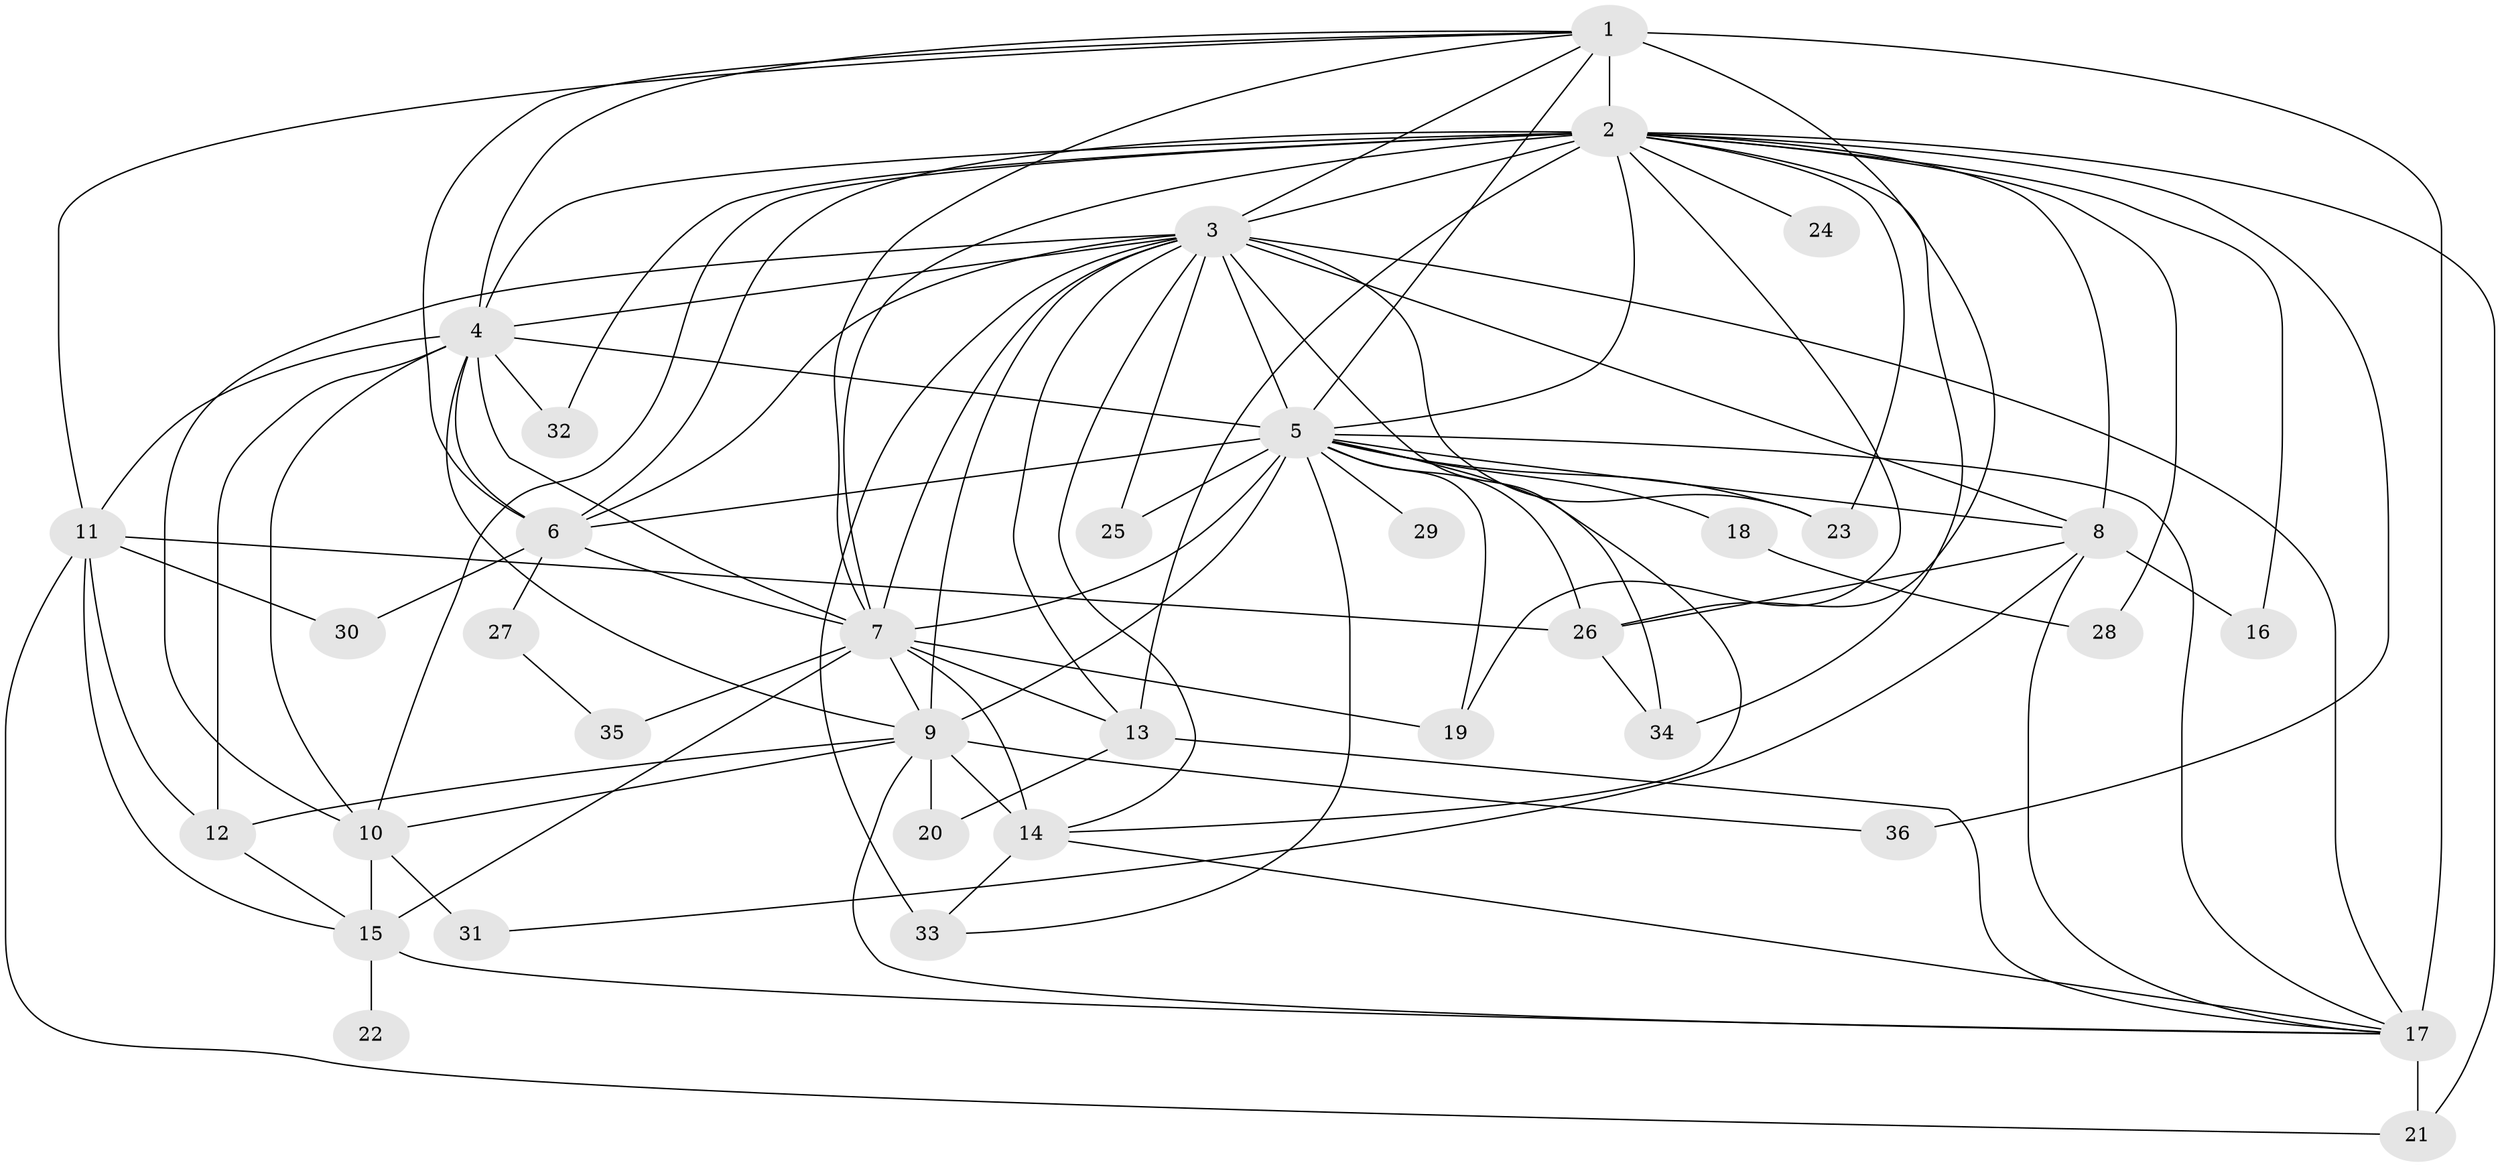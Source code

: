 // original degree distribution, {22: 0.011627906976744186, 16: 0.023255813953488372, 18: 0.023255813953488372, 21: 0.011627906976744186, 20: 0.011627906976744186, 25: 0.011627906976744186, 15: 0.011627906976744186, 13: 0.011627906976744186, 4: 0.046511627906976744, 6: 0.023255813953488372, 7: 0.011627906976744186, 3: 0.20930232558139536, 8: 0.011627906976744186, 2: 0.5465116279069767, 5: 0.023255813953488372, 9: 0.011627906976744186}
// Generated by graph-tools (version 1.1) at 2025/49/03/04/25 22:49:33]
// undirected, 36 vertices, 98 edges
graph export_dot {
  node [color=gray90,style=filled];
  1;
  2;
  3;
  4;
  5;
  6;
  7;
  8;
  9;
  10;
  11;
  12;
  13;
  14;
  15;
  16;
  17;
  18;
  19;
  20;
  21;
  22;
  23;
  24;
  25;
  26;
  27;
  28;
  29;
  30;
  31;
  32;
  33;
  34;
  35;
  36;
  1 -- 2 [weight=2.0];
  1 -- 3 [weight=2.0];
  1 -- 4 [weight=3.0];
  1 -- 5 [weight=1.0];
  1 -- 6 [weight=1.0];
  1 -- 7 [weight=1.0];
  1 -- 11 [weight=2.0];
  1 -- 17 [weight=9.0];
  1 -- 26 [weight=1.0];
  2 -- 3 [weight=4.0];
  2 -- 4 [weight=4.0];
  2 -- 5 [weight=2.0];
  2 -- 6 [weight=2.0];
  2 -- 7 [weight=2.0];
  2 -- 8 [weight=2.0];
  2 -- 10 [weight=1.0];
  2 -- 13 [weight=2.0];
  2 -- 16 [weight=1.0];
  2 -- 19 [weight=1.0];
  2 -- 21 [weight=1.0];
  2 -- 23 [weight=1.0];
  2 -- 24 [weight=3.0];
  2 -- 28 [weight=1.0];
  2 -- 32 [weight=1.0];
  2 -- 34 [weight=1.0];
  2 -- 36 [weight=1.0];
  3 -- 4 [weight=4.0];
  3 -- 5 [weight=3.0];
  3 -- 6 [weight=2.0];
  3 -- 7 [weight=2.0];
  3 -- 8 [weight=3.0];
  3 -- 9 [weight=1.0];
  3 -- 10 [weight=1.0];
  3 -- 13 [weight=1.0];
  3 -- 14 [weight=1.0];
  3 -- 17 [weight=1.0];
  3 -- 23 [weight=1.0];
  3 -- 25 [weight=1.0];
  3 -- 33 [weight=2.0];
  3 -- 34 [weight=1.0];
  4 -- 5 [weight=3.0];
  4 -- 6 [weight=3.0];
  4 -- 7 [weight=2.0];
  4 -- 9 [weight=2.0];
  4 -- 10 [weight=3.0];
  4 -- 11 [weight=1.0];
  4 -- 12 [weight=5.0];
  4 -- 32 [weight=1.0];
  5 -- 6 [weight=1.0];
  5 -- 7 [weight=2.0];
  5 -- 8 [weight=1.0];
  5 -- 9 [weight=1.0];
  5 -- 14 [weight=1.0];
  5 -- 17 [weight=1.0];
  5 -- 18 [weight=1.0];
  5 -- 19 [weight=1.0];
  5 -- 23 [weight=1.0];
  5 -- 25 [weight=2.0];
  5 -- 26 [weight=1.0];
  5 -- 29 [weight=1.0];
  5 -- 33 [weight=1.0];
  6 -- 7 [weight=1.0];
  6 -- 27 [weight=1.0];
  6 -- 30 [weight=1.0];
  7 -- 9 [weight=1.0];
  7 -- 13 [weight=1.0];
  7 -- 14 [weight=2.0];
  7 -- 15 [weight=1.0];
  7 -- 19 [weight=1.0];
  7 -- 35 [weight=1.0];
  8 -- 16 [weight=1.0];
  8 -- 17 [weight=1.0];
  8 -- 26 [weight=1.0];
  8 -- 31 [weight=1.0];
  9 -- 10 [weight=1.0];
  9 -- 12 [weight=2.0];
  9 -- 14 [weight=1.0];
  9 -- 17 [weight=1.0];
  9 -- 20 [weight=1.0];
  9 -- 36 [weight=1.0];
  10 -- 15 [weight=1.0];
  10 -- 31 [weight=2.0];
  11 -- 12 [weight=2.0];
  11 -- 15 [weight=1.0];
  11 -- 21 [weight=1.0];
  11 -- 26 [weight=1.0];
  11 -- 30 [weight=1.0];
  12 -- 15 [weight=1.0];
  13 -- 17 [weight=1.0];
  13 -- 20 [weight=1.0];
  14 -- 17 [weight=1.0];
  14 -- 33 [weight=1.0];
  15 -- 17 [weight=2.0];
  15 -- 22 [weight=1.0];
  17 -- 21 [weight=1.0];
  18 -- 28 [weight=1.0];
  26 -- 34 [weight=1.0];
  27 -- 35 [weight=1.0];
}
